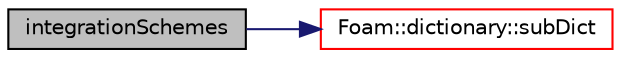 digraph "integrationSchemes"
{
  bgcolor="transparent";
  edge [fontname="Helvetica",fontsize="10",labelfontname="Helvetica",labelfontsize="10"];
  node [fontname="Helvetica",fontsize="10",shape=record];
  rankdir="LR";
  Node1 [label="integrationSchemes",height=0.2,width=0.4,color="black", fillcolor="grey75", style="filled", fontcolor="black"];
  Node1 -> Node2 [color="midnightblue",fontsize="10",style="solid",fontname="Helvetica"];
  Node2 [label="Foam::dictionary::subDict",height=0.2,width=0.4,color="red",URL="$a00524.html#a42a549aa3e2c88399585b6462f6dbeb3",tooltip="Find and return a sub-dictionary. "];
}
